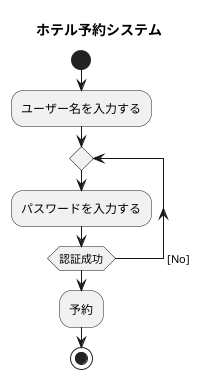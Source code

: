 @startuml アクティビティ図
title ホテル予約システム
start
:ユーザー名を入力する;
repeat
:パスワードを入力する;
repeat while (認証成功) -> [No]
:予約;
stop
@enduml